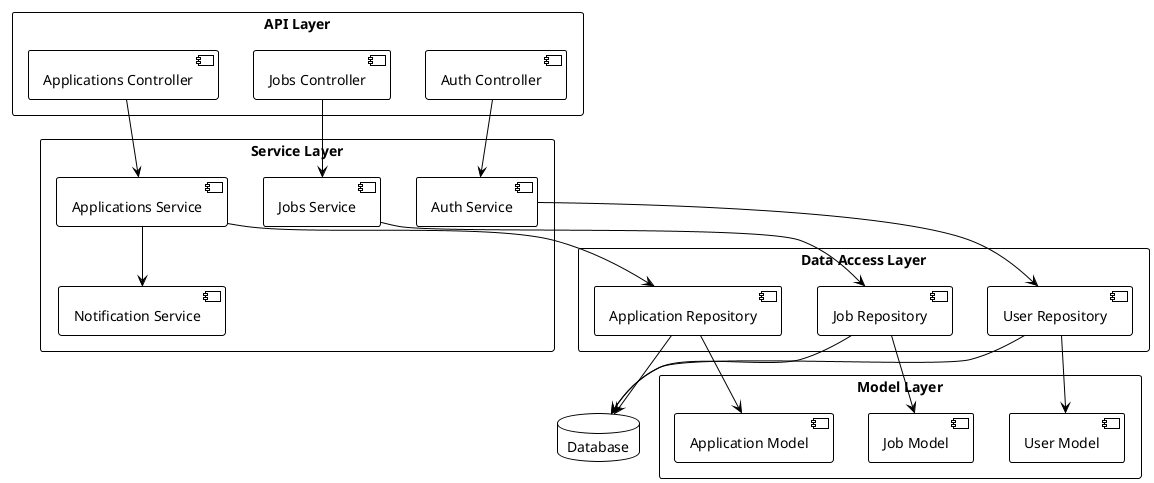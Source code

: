 @startuml
!theme plain
skinparam backgroundColor transparent
skinparam packageStyle rectangle

package "API Layer" {
  [Auth Controller] as auth_controller
  [Jobs Controller] as jobs_controller
  [Applications Controller] as app_controller
}

package "Service Layer" {
  [Auth Service] as auth_service
  [Jobs Service] as jobs_service
  [Applications Service] as app_service
  [Notification Service] as notif_service
}

package "Data Access Layer" {
  [User Repository] as user_repo
  [Job Repository] as job_repo
  [Application Repository] as app_repo
}

package "Model Layer" {
  [User Model] as user_model
  [Job Model] as job_model
  [Application Model] as app_model
}

database "Database" as db

auth_controller --> auth_service
jobs_controller --> jobs_service
app_controller --> app_service

auth_service --> user_repo
jobs_service --> job_repo
app_service --> app_repo
app_service --> notif_service

user_repo --> user_model
job_repo --> job_model
app_repo --> app_model

user_repo --> db
job_repo --> db
app_repo --> db

@enduml